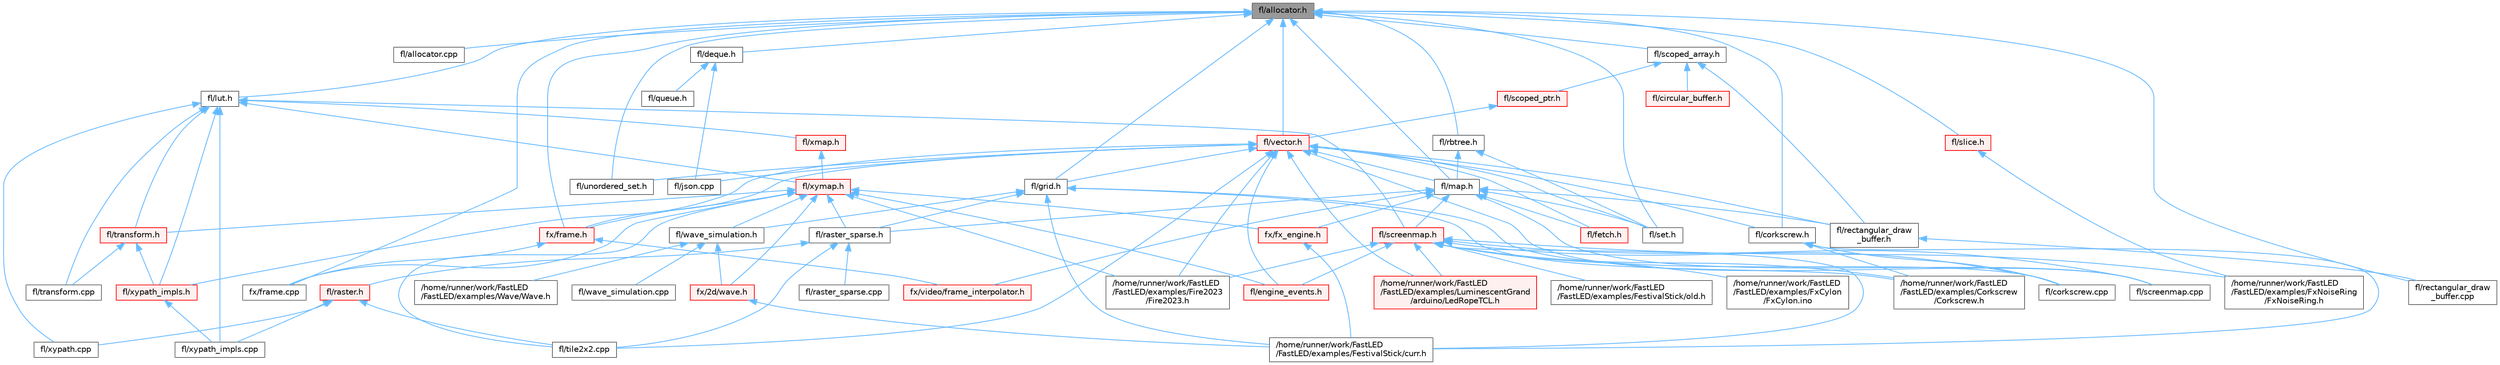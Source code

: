 digraph "fl/allocator.h"
{
 // INTERACTIVE_SVG=YES
 // LATEX_PDF_SIZE
  bgcolor="transparent";
  edge [fontname=Helvetica,fontsize=10,labelfontname=Helvetica,labelfontsize=10];
  node [fontname=Helvetica,fontsize=10,shape=box,height=0.2,width=0.4];
  Node1 [id="Node000001",label="fl/allocator.h",height=0.2,width=0.4,color="gray40", fillcolor="grey60", style="filled", fontcolor="black",tooltip=" "];
  Node1 -> Node2 [id="edge1_Node000001_Node000002",dir="back",color="steelblue1",style="solid",tooltip=" "];
  Node2 [id="Node000002",label="fl/allocator.cpp",height=0.2,width=0.4,color="grey40", fillcolor="white", style="filled",URL="$d6/d89/allocator_8cpp.html",tooltip=" "];
  Node1 -> Node3 [id="edge2_Node000001_Node000003",dir="back",color="steelblue1",style="solid",tooltip=" "];
  Node3 [id="Node000003",label="fl/corkscrew.h",height=0.2,width=0.4,color="grey40", fillcolor="white", style="filled",URL="$d1/dd4/src_2fl_2corkscrew_8h.html",tooltip="Corkscrew LED strip projection and rendering."];
  Node3 -> Node4 [id="edge3_Node000003_Node000004",dir="back",color="steelblue1",style="solid",tooltip=" "];
  Node4 [id="Node000004",label="/home/runner/work/FastLED\l/FastLED/examples/Corkscrew\l/Corkscrew.h",height=0.2,width=0.4,color="grey40", fillcolor="white", style="filled",URL="$df/d40/examples_2_corkscrew_2corkscrew_8h.html",tooltip=" "];
  Node3 -> Node5 [id="edge4_Node000003_Node000005",dir="back",color="steelblue1",style="solid",tooltip=" "];
  Node5 [id="Node000005",label="/home/runner/work/FastLED\l/FastLED/examples/FestivalStick/curr.h",height=0.2,width=0.4,color="grey40", fillcolor="white", style="filled",URL="$d4/d06/curr_8h.html",tooltip=" "];
  Node3 -> Node6 [id="edge5_Node000003_Node000006",dir="back",color="steelblue1",style="solid",tooltip=" "];
  Node6 [id="Node000006",label="fl/corkscrew.cpp",height=0.2,width=0.4,color="grey40", fillcolor="white", style="filled",URL="$d3/d9b/corkscrew_8cpp.html",tooltip=" "];
  Node1 -> Node7 [id="edge6_Node000001_Node000007",dir="back",color="steelblue1",style="solid",tooltip=" "];
  Node7 [id="Node000007",label="fl/deque.h",height=0.2,width=0.4,color="grey40", fillcolor="white", style="filled",URL="$dc/d44/deque_8h.html",tooltip=" "];
  Node7 -> Node8 [id="edge7_Node000007_Node000008",dir="back",color="steelblue1",style="solid",tooltip=" "];
  Node8 [id="Node000008",label="fl/json.cpp",height=0.2,width=0.4,color="grey40", fillcolor="white", style="filled",URL="$dd/d55/json_8cpp.html",tooltip=" "];
  Node7 -> Node9 [id="edge8_Node000007_Node000009",dir="back",color="steelblue1",style="solid",tooltip=" "];
  Node9 [id="Node000009",label="fl/queue.h",height=0.2,width=0.4,color="grey40", fillcolor="white", style="filled",URL="$d8/d38/queue_8h.html",tooltip=" "];
  Node1 -> Node10 [id="edge9_Node000001_Node000010",dir="back",color="steelblue1",style="solid",tooltip=" "];
  Node10 [id="Node000010",label="fl/grid.h",height=0.2,width=0.4,color="grey40", fillcolor="white", style="filled",URL="$da/d15/grid_8h.html",tooltip=" "];
  Node10 -> Node4 [id="edge10_Node000010_Node000004",dir="back",color="steelblue1",style="solid",tooltip=" "];
  Node10 -> Node5 [id="edge11_Node000010_Node000005",dir="back",color="steelblue1",style="solid",tooltip=" "];
  Node10 -> Node6 [id="edge12_Node000010_Node000006",dir="back",color="steelblue1",style="solid",tooltip=" "];
  Node10 -> Node11 [id="edge13_Node000010_Node000011",dir="back",color="steelblue1",style="solid",tooltip=" "];
  Node11 [id="Node000011",label="fl/raster_sparse.h",height=0.2,width=0.4,color="grey40", fillcolor="white", style="filled",URL="$d4/df9/raster__sparse_8h.html",tooltip=" "];
  Node11 -> Node12 [id="edge14_Node000011_Node000012",dir="back",color="steelblue1",style="solid",tooltip=" "];
  Node12 [id="Node000012",label="fl/raster.h",height=0.2,width=0.4,color="red", fillcolor="#FFF0F0", style="filled",URL="$d1/d1e/raster_8h.html",tooltip=" "];
  Node12 -> Node22 [id="edge15_Node000012_Node000022",dir="back",color="steelblue1",style="solid",tooltip=" "];
  Node22 [id="Node000022",label="fl/tile2x2.cpp",height=0.2,width=0.4,color="grey40", fillcolor="white", style="filled",URL="$db/d15/tile2x2_8cpp.html",tooltip=" "];
  Node12 -> Node23 [id="edge16_Node000012_Node000023",dir="back",color="steelblue1",style="solid",tooltip=" "];
  Node23 [id="Node000023",label="fl/xypath.cpp",height=0.2,width=0.4,color="grey40", fillcolor="white", style="filled",URL="$d4/d78/xypath_8cpp.html",tooltip=" "];
  Node12 -> Node24 [id="edge17_Node000012_Node000024",dir="back",color="steelblue1",style="solid",tooltip=" "];
  Node24 [id="Node000024",label="fl/xypath_impls.cpp",height=0.2,width=0.4,color="grey40", fillcolor="white", style="filled",URL="$d4/db1/xypath__impls_8cpp.html",tooltip=" "];
  Node11 -> Node25 [id="edge18_Node000011_Node000025",dir="back",color="steelblue1",style="solid",tooltip=" "];
  Node25 [id="Node000025",label="fl/raster_sparse.cpp",height=0.2,width=0.4,color="grey40", fillcolor="white", style="filled",URL="$d7/d58/raster__sparse_8cpp.html",tooltip=" "];
  Node11 -> Node22 [id="edge19_Node000011_Node000022",dir="back",color="steelblue1",style="solid",tooltip=" "];
  Node10 -> Node26 [id="edge20_Node000010_Node000026",dir="back",color="steelblue1",style="solid",tooltip=" "];
  Node26 [id="Node000026",label="fl/wave_simulation.h",height=0.2,width=0.4,color="grey40", fillcolor="white", style="filled",URL="$dc/d36/wave__simulation_8h.html",tooltip=" "];
  Node26 -> Node27 [id="edge21_Node000026_Node000027",dir="back",color="steelblue1",style="solid",tooltip=" "];
  Node27 [id="Node000027",label="/home/runner/work/FastLED\l/FastLED/examples/Wave/Wave.h",height=0.2,width=0.4,color="grey40", fillcolor="white", style="filled",URL="$d8/d78/examples_2_wave_2wave_8h.html",tooltip=" "];
  Node26 -> Node28 [id="edge22_Node000026_Node000028",dir="back",color="steelblue1",style="solid",tooltip=" "];
  Node28 [id="Node000028",label="fl/wave_simulation.cpp",height=0.2,width=0.4,color="grey40", fillcolor="white", style="filled",URL="$de/d8c/wave__simulation_8cpp.html",tooltip=" "];
  Node26 -> Node29 [id="edge23_Node000026_Node000029",dir="back",color="steelblue1",style="solid",tooltip=" "];
  Node29 [id="Node000029",label="fx/2d/wave.h",height=0.2,width=0.4,color="red", fillcolor="#FFF0F0", style="filled",URL="$de/de9/src_2fx_22d_2wave_8h.html",tooltip=" "];
  Node29 -> Node5 [id="edge24_Node000029_Node000005",dir="back",color="steelblue1",style="solid",tooltip=" "];
  Node1 -> Node32 [id="edge25_Node000001_Node000032",dir="back",color="steelblue1",style="solid",tooltip=" "];
  Node32 [id="Node000032",label="fl/lut.h",height=0.2,width=0.4,color="grey40", fillcolor="white", style="filled",URL="$db/d54/lut_8h.html",tooltip=" "];
  Node32 -> Node33 [id="edge26_Node000032_Node000033",dir="back",color="steelblue1",style="solid",tooltip=" "];
  Node33 [id="Node000033",label="fl/screenmap.h",height=0.2,width=0.4,color="red", fillcolor="#FFF0F0", style="filled",URL="$d7/d97/screenmap_8h.html",tooltip=" "];
  Node33 -> Node4 [id="edge27_Node000033_Node000004",dir="back",color="steelblue1",style="solid",tooltip=" "];
  Node33 -> Node5 [id="edge28_Node000033_Node000005",dir="back",color="steelblue1",style="solid",tooltip=" "];
  Node33 -> Node34 [id="edge29_Node000033_Node000034",dir="back",color="steelblue1",style="solid",tooltip=" "];
  Node34 [id="Node000034",label="/home/runner/work/FastLED\l/FastLED/examples/FestivalStick/old.h",height=0.2,width=0.4,color="grey40", fillcolor="white", style="filled",URL="$d7/da1/old_8h.html",tooltip=" "];
  Node33 -> Node35 [id="edge30_Node000033_Node000035",dir="back",color="steelblue1",style="solid",tooltip=" "];
  Node35 [id="Node000035",label="/home/runner/work/FastLED\l/FastLED/examples/Fire2023\l/Fire2023.h",height=0.2,width=0.4,color="grey40", fillcolor="white", style="filled",URL="$de/d71/_fire2023_8h.html",tooltip=" "];
  Node33 -> Node36 [id="edge31_Node000033_Node000036",dir="back",color="steelblue1",style="solid",tooltip=" "];
  Node36 [id="Node000036",label="/home/runner/work/FastLED\l/FastLED/examples/FxCylon\l/FxCylon.ino",height=0.2,width=0.4,color="grey40", fillcolor="white", style="filled",URL="$db/d86/_fx_cylon_8ino.html",tooltip="Cylon eye effect with ScreenMap."];
  Node33 -> Node39 [id="edge32_Node000033_Node000039",dir="back",color="steelblue1",style="solid",tooltip=" "];
  Node39 [id="Node000039",label="/home/runner/work/FastLED\l/FastLED/examples/FxNoiseRing\l/FxNoiseRing.h",height=0.2,width=0.4,color="grey40", fillcolor="white", style="filled",URL="$d5/d77/_fx_noise_ring_8h.html",tooltip=" "];
  Node33 -> Node42 [id="edge33_Node000033_Node000042",dir="back",color="steelblue1",style="solid",tooltip=" "];
  Node42 [id="Node000042",label="/home/runner/work/FastLED\l/FastLED/examples/LuminescentGrand\l/arduino/LedRopeTCL.h",height=0.2,width=0.4,color="red", fillcolor="#FFF0F0", style="filled",URL="$d9/d7e/_led_rope_t_c_l_8h.html",tooltip=" "];
  Node33 -> Node6 [id="edge34_Node000033_Node000006",dir="back",color="steelblue1",style="solid",tooltip=" "];
  Node33 -> Node177 [id="edge35_Node000033_Node000177",dir="back",color="steelblue1",style="solid",tooltip=" "];
  Node177 [id="Node000177",label="fl/engine_events.h",height=0.2,width=0.4,color="red", fillcolor="#FFF0F0", style="filled",URL="$db/dc0/engine__events_8h.html",tooltip=" "];
  Node33 -> Node198 [id="edge36_Node000033_Node000198",dir="back",color="steelblue1",style="solid",tooltip=" "];
  Node198 [id="Node000198",label="fl/screenmap.cpp",height=0.2,width=0.4,color="grey40", fillcolor="white", style="filled",URL="$d9/d6f/screenmap_8cpp.html",tooltip=" "];
  Node32 -> Node200 [id="edge37_Node000032_Node000200",dir="back",color="steelblue1",style="solid",tooltip=" "];
  Node200 [id="Node000200",label="fl/transform.cpp",height=0.2,width=0.4,color="grey40", fillcolor="white", style="filled",URL="$d8/d8c/transform_8cpp.html",tooltip=" "];
  Node32 -> Node201 [id="edge38_Node000032_Node000201",dir="back",color="steelblue1",style="solid",tooltip=" "];
  Node201 [id="Node000201",label="fl/transform.h",height=0.2,width=0.4,color="red", fillcolor="#FFF0F0", style="filled",URL="$d2/d80/transform_8h.html",tooltip=" "];
  Node201 -> Node200 [id="edge39_Node000201_Node000200",dir="back",color="steelblue1",style="solid",tooltip=" "];
  Node201 -> Node208 [id="edge40_Node000201_Node000208",dir="back",color="steelblue1",style="solid",tooltip=" "];
  Node208 [id="Node000208",label="fl/xypath_impls.h",height=0.2,width=0.4,color="red", fillcolor="#FFF0F0", style="filled",URL="$d8/d5f/xypath__impls_8h.html",tooltip=" "];
  Node208 -> Node24 [id="edge41_Node000208_Node000024",dir="back",color="steelblue1",style="solid",tooltip=" "];
  Node32 -> Node210 [id="edge42_Node000032_Node000210",dir="back",color="steelblue1",style="solid",tooltip=" "];
  Node210 [id="Node000210",label="fl/xmap.h",height=0.2,width=0.4,color="red", fillcolor="#FFF0F0", style="filled",URL="$dd/dcc/xmap_8h.html",tooltip=" "];
  Node210 -> Node212 [id="edge43_Node000210_Node000212",dir="back",color="steelblue1",style="solid",tooltip=" "];
  Node212 [id="Node000212",label="fl/xymap.h",height=0.2,width=0.4,color="red", fillcolor="#FFF0F0", style="filled",URL="$da/d61/xymap_8h.html",tooltip=" "];
  Node212 -> Node35 [id="edge44_Node000212_Node000035",dir="back",color="steelblue1",style="solid",tooltip=" "];
  Node212 -> Node177 [id="edge45_Node000212_Node000177",dir="back",color="steelblue1",style="solid",tooltip=" "];
  Node212 -> Node11 [id="edge46_Node000212_Node000011",dir="back",color="steelblue1",style="solid",tooltip=" "];
  Node212 -> Node22 [id="edge47_Node000212_Node000022",dir="back",color="steelblue1",style="solid",tooltip=" "];
  Node212 -> Node201 [id="edge48_Node000212_Node000201",dir="back",color="steelblue1",style="solid",tooltip=" "];
  Node212 -> Node26 [id="edge49_Node000212_Node000026",dir="back",color="steelblue1",style="solid",tooltip=" "];
  Node212 -> Node29 [id="edge50_Node000212_Node000029",dir="back",color="steelblue1",style="solid",tooltip=" "];
  Node212 -> Node236 [id="edge51_Node000212_Node000236",dir="back",color="steelblue1",style="solid",tooltip=" "];
  Node236 [id="Node000236",label="fx/frame.cpp",height=0.2,width=0.4,color="grey40", fillcolor="white", style="filled",URL="$da/d14/frame_8cpp.html",tooltip=" "];
  Node212 -> Node237 [id="edge52_Node000212_Node000237",dir="back",color="steelblue1",style="solid",tooltip=" "];
  Node237 [id="Node000237",label="fx/frame.h",height=0.2,width=0.4,color="red", fillcolor="#FFF0F0", style="filled",URL="$df/d7d/frame_8h.html",tooltip=" "];
  Node237 -> Node236 [id="edge53_Node000237_Node000236",dir="back",color="steelblue1",style="solid",tooltip=" "];
  Node237 -> Node194 [id="edge54_Node000237_Node000194",dir="back",color="steelblue1",style="solid",tooltip=" "];
  Node194 [id="Node000194",label="fx/video/frame_interpolator.h",height=0.2,width=0.4,color="red", fillcolor="#FFF0F0", style="filled",URL="$d3/dda/frame__interpolator_8h.html",tooltip=" "];
  Node212 -> Node184 [id="edge55_Node000212_Node000184",dir="back",color="steelblue1",style="solid",tooltip=" "];
  Node184 [id="Node000184",label="fx/fx_engine.h",height=0.2,width=0.4,color="red", fillcolor="#FFF0F0", style="filled",URL="$d9/d3c/fx__engine_8h.html",tooltip=" "];
  Node184 -> Node5 [id="edge56_Node000184_Node000005",dir="back",color="steelblue1",style="solid",tooltip=" "];
  Node32 -> Node212 [id="edge57_Node000032_Node000212",dir="back",color="steelblue1",style="solid",tooltip=" "];
  Node32 -> Node23 [id="edge58_Node000032_Node000023",dir="back",color="steelblue1",style="solid",tooltip=" "];
  Node32 -> Node24 [id="edge59_Node000032_Node000024",dir="back",color="steelblue1",style="solid",tooltip=" "];
  Node32 -> Node208 [id="edge60_Node000032_Node000208",dir="back",color="steelblue1",style="solid",tooltip=" "];
  Node1 -> Node244 [id="edge61_Node000001_Node000244",dir="back",color="steelblue1",style="solid",tooltip=" "];
  Node244 [id="Node000244",label="fl/map.h",height=0.2,width=0.4,color="grey40", fillcolor="white", style="filled",URL="$dc/db7/map_8h.html",tooltip=" "];
  Node244 -> Node245 [id="edge62_Node000244_Node000245",dir="back",color="steelblue1",style="solid",tooltip=" "];
  Node245 [id="Node000245",label="fl/fetch.h",height=0.2,width=0.4,color="red", fillcolor="#FFF0F0", style="filled",URL="$d6/d6a/fetch_8h.html",tooltip="Unified HTTP fetch API for FastLED (cross-platform)"];
  Node244 -> Node11 [id="edge63_Node000244_Node000011",dir="back",color="steelblue1",style="solid",tooltip=" "];
  Node244 -> Node246 [id="edge64_Node000244_Node000246",dir="back",color="steelblue1",style="solid",tooltip=" "];
  Node246 [id="Node000246",label="fl/rectangular_draw\l_buffer.h",height=0.2,width=0.4,color="grey40", fillcolor="white", style="filled",URL="$d9/df3/rectangular__draw__buffer_8h.html",tooltip=" "];
  Node246 -> Node247 [id="edge65_Node000246_Node000247",dir="back",color="steelblue1",style="solid",tooltip=" "];
  Node247 [id="Node000247",label="fl/rectangular_draw\l_buffer.cpp",height=0.2,width=0.4,color="grey40", fillcolor="white", style="filled",URL="$d3/d8d/rectangular__draw__buffer_8cpp.html",tooltip=" "];
  Node244 -> Node198 [id="edge66_Node000244_Node000198",dir="back",color="steelblue1",style="solid",tooltip=" "];
  Node244 -> Node33 [id="edge67_Node000244_Node000033",dir="back",color="steelblue1",style="solid",tooltip=" "];
  Node244 -> Node248 [id="edge68_Node000244_Node000248",dir="back",color="steelblue1",style="solid",tooltip=" "];
  Node248 [id="Node000248",label="fl/set.h",height=0.2,width=0.4,color="grey40", fillcolor="white", style="filled",URL="$d4/d13/set_8h.html",tooltip=" "];
  Node244 -> Node184 [id="edge69_Node000244_Node000184",dir="back",color="steelblue1",style="solid",tooltip=" "];
  Node244 -> Node194 [id="edge70_Node000244_Node000194",dir="back",color="steelblue1",style="solid",tooltip=" "];
  Node1 -> Node249 [id="edge71_Node000001_Node000249",dir="back",color="steelblue1",style="solid",tooltip=" "];
  Node249 [id="Node000249",label="fl/rbtree.h",height=0.2,width=0.4,color="grey40", fillcolor="white", style="filled",URL="$d5/ddf/rbtree_8h.html",tooltip=" "];
  Node249 -> Node244 [id="edge72_Node000249_Node000244",dir="back",color="steelblue1",style="solid",tooltip=" "];
  Node249 -> Node248 [id="edge73_Node000249_Node000248",dir="back",color="steelblue1",style="solid",tooltip=" "];
  Node1 -> Node247 [id="edge74_Node000001_Node000247",dir="back",color="steelblue1",style="solid",tooltip=" "];
  Node1 -> Node250 [id="edge75_Node000001_Node000250",dir="back",color="steelblue1",style="solid",tooltip=" "];
  Node250 [id="Node000250",label="fl/scoped_array.h",height=0.2,width=0.4,color="grey40", fillcolor="white", style="filled",URL="$dc/d00/scoped__array_8h.html",tooltip=" "];
  Node250 -> Node251 [id="edge76_Node000250_Node000251",dir="back",color="steelblue1",style="solid",tooltip=" "];
  Node251 [id="Node000251",label="fl/circular_buffer.h",height=0.2,width=0.4,color="red", fillcolor="#FFF0F0", style="filled",URL="$d9/d43/circular__buffer_8h.html",tooltip=" "];
  Node250 -> Node246 [id="edge77_Node000250_Node000246",dir="back",color="steelblue1",style="solid",tooltip=" "];
  Node250 -> Node254 [id="edge78_Node000250_Node000254",dir="back",color="steelblue1",style="solid",tooltip=" "];
  Node254 [id="Node000254",label="fl/scoped_ptr.h",height=0.2,width=0.4,color="red", fillcolor="#FFF0F0", style="filled",URL="$d0/d44/scoped__ptr_8h.html",tooltip=" "];
  Node254 -> Node300 [id="edge79_Node000254_Node000300",dir="back",color="steelblue1",style="solid",tooltip=" "];
  Node300 [id="Node000300",label="fl/vector.h",height=0.2,width=0.4,color="red", fillcolor="#FFF0F0", style="filled",URL="$d6/d68/vector_8h.html",tooltip=" "];
  Node300 -> Node35 [id="edge80_Node000300_Node000035",dir="back",color="steelblue1",style="solid",tooltip=" "];
  Node300 -> Node42 [id="edge81_Node000300_Node000042",dir="back",color="steelblue1",style="solid",tooltip=" "];
  Node300 -> Node3 [id="edge82_Node000300_Node000003",dir="back",color="steelblue1",style="solid",tooltip=" "];
  Node300 -> Node177 [id="edge83_Node000300_Node000177",dir="back",color="steelblue1",style="solid",tooltip=" "];
  Node300 -> Node245 [id="edge84_Node000300_Node000245",dir="back",color="steelblue1",style="solid",tooltip=" "];
  Node300 -> Node10 [id="edge85_Node000300_Node000010",dir="back",color="steelblue1",style="solid",tooltip=" "];
  Node300 -> Node8 [id="edge86_Node000300_Node000008",dir="back",color="steelblue1",style="solid",tooltip=" "];
  Node300 -> Node244 [id="edge87_Node000300_Node000244",dir="back",color="steelblue1",style="solid",tooltip=" "];
  Node300 -> Node246 [id="edge88_Node000300_Node000246",dir="back",color="steelblue1",style="solid",tooltip=" "];
  Node300 -> Node198 [id="edge89_Node000300_Node000198",dir="back",color="steelblue1",style="solid",tooltip=" "];
  Node300 -> Node248 [id="edge90_Node000300_Node000248",dir="back",color="steelblue1",style="solid",tooltip=" "];
  Node300 -> Node22 [id="edge91_Node000300_Node000022",dir="back",color="steelblue1",style="solid",tooltip=" "];
  Node300 -> Node280 [id="edge92_Node000300_Node000280",dir="back",color="steelblue1",style="solid",tooltip=" "];
  Node280 [id="Node000280",label="fl/unordered_set.h",height=0.2,width=0.4,color="grey40", fillcolor="white", style="filled",URL="$df/d26/unordered__set_8h.html",tooltip=" "];
  Node300 -> Node208 [id="edge93_Node000300_Node000208",dir="back",color="steelblue1",style="solid",tooltip=" "];
  Node300 -> Node237 [id="edge94_Node000300_Node000237",dir="back",color="steelblue1",style="solid",tooltip=" "];
  Node1 -> Node248 [id="edge95_Node000001_Node000248",dir="back",color="steelblue1",style="solid",tooltip=" "];
  Node1 -> Node347 [id="edge96_Node000001_Node000347",dir="back",color="steelblue1",style="solid",tooltip=" "];
  Node347 [id="Node000347",label="fl/slice.h",height=0.2,width=0.4,color="red", fillcolor="#FFF0F0", style="filled",URL="$d0/d48/slice_8h.html",tooltip=" "];
  Node347 -> Node39 [id="edge97_Node000347_Node000039",dir="back",color="steelblue1",style="solid",tooltip=" "];
  Node1 -> Node280 [id="edge98_Node000001_Node000280",dir="back",color="steelblue1",style="solid",tooltip=" "];
  Node1 -> Node300 [id="edge99_Node000001_Node000300",dir="back",color="steelblue1",style="solid",tooltip=" "];
  Node1 -> Node236 [id="edge100_Node000001_Node000236",dir="back",color="steelblue1",style="solid",tooltip=" "];
  Node1 -> Node237 [id="edge101_Node000001_Node000237",dir="back",color="steelblue1",style="solid",tooltip=" "];
}
